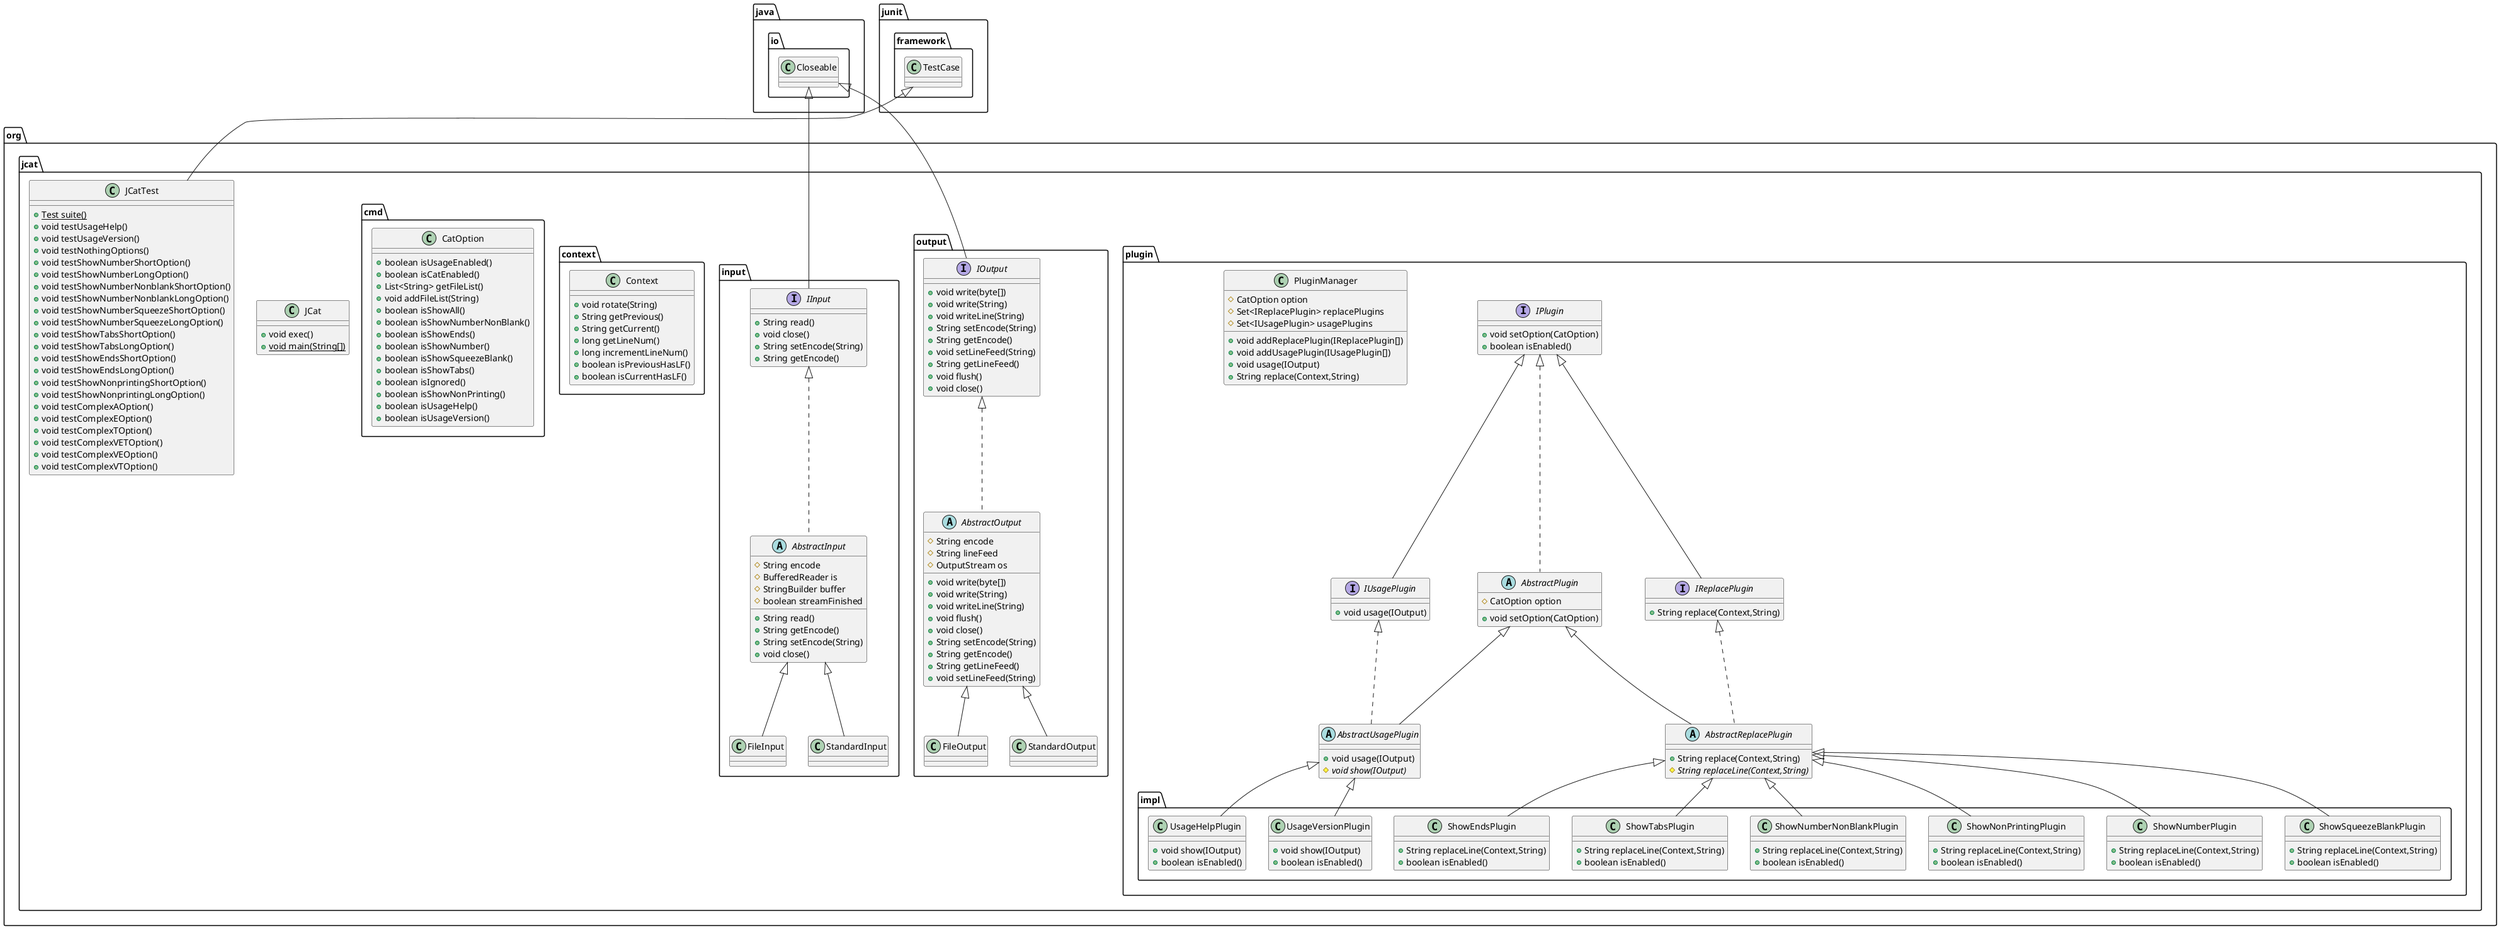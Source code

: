 @startuml
class org.jcat.plugin.impl.ShowNonPrintingPlugin {
+ String replaceLine(Context,String)
+ boolean isEnabled()
}

abstract class org.jcat.output.AbstractOutput {
# String encode
# String lineFeed
# OutputStream os
+ void write(byte[])
+ void write(String)
+ void writeLine(String)
+ void flush()
+ void close()
+ String setEncode(String)
+ String getEncode()
+ String getLineFeed()
+ void setLineFeed(String)
}


class org.jcat.plugin.impl.ShowNumberNonBlankPlugin {
+ String replaceLine(Context,String)
+ boolean isEnabled()
}

class org.jcat.input.FileInput {
}
class org.jcat.context.Context {
+ void rotate(String)
+ String getPrevious()
+ String getCurrent()
+ long getLineNum()
+ long incrementLineNum()
+ boolean isPreviousHasLF()
+ boolean isCurrentHasLF()
}

class org.jcat.plugin.impl.ShowTabsPlugin {
+ String replaceLine(Context,String)
+ boolean isEnabled()
}

interface org.jcat.plugin.IPlugin {
+ void setOption(CatOption)
+ boolean isEnabled()
}

interface org.jcat.plugin.IUsagePlugin {
+ void usage(IOutput)
}

interface org.jcat.input.IInput {
+ String read()
+ void close()
+ String setEncode(String)
+ String getEncode()
}

class org.jcat.plugin.impl.UsageHelpPlugin {
+ void show(IOutput)
+ boolean isEnabled()
}

class org.jcat.output.FileOutput {
}
abstract class org.jcat.plugin.AbstractReplacePlugin {
+ String replace(Context,String)
# {abstract}String replaceLine(Context,String)
}

abstract class org.jcat.input.AbstractInput {
# String encode
# BufferedReader is
# StringBuilder buffer
# boolean streamFinished
+ String read()
+ String getEncode()
+ String setEncode(String)
+ void close()
}


abstract class org.jcat.plugin.AbstractUsagePlugin {
+ void usage(IOutput)
# {abstract}void show(IOutput)
}

class org.jcat.JCat {
+ void exec()
+ {static} void main(String[])
}

class org.jcat.plugin.impl.ShowEndsPlugin {
+ String replaceLine(Context,String)
+ boolean isEnabled()
}

interface org.jcat.plugin.IReplacePlugin {
+ String replace(Context,String)
}

class org.jcat.plugin.impl.ShowSqueezeBlankPlugin {
+ String replaceLine(Context,String)
+ boolean isEnabled()
}

class org.jcat.plugin.PluginManager {
# CatOption option
# Set<IReplacePlugin> replacePlugins
# Set<IUsagePlugin> usagePlugins
+ void addReplacePlugin(IReplacePlugin[])
+ void addUsagePlugin(IUsagePlugin[])
+ void usage(IOutput)
+ String replace(Context,String)
}


class org.jcat.output.StandardOutput {
}
class org.jcat.JCatTest {
+ {static} Test suite()
+ void testUsageHelp()
+ void testUsageVersion()
+ void testNothingOptions()
+ void testShowNumberShortOption()
+ void testShowNumberLongOption()
+ void testShowNumberNonblankShortOption()
+ void testShowNumberNonblankLongOption()
+ void testShowNumberSqueezeShortOption()
+ void testShowNumberSqueezeLongOption()
+ void testShowTabsShortOption()
+ void testShowTabsLongOption()
+ void testShowEndsShortOption()
+ void testShowEndsLongOption()
+ void testShowNonprintingShortOption()
+ void testShowNonprintingLongOption()
+ void testComplexAOption()
+ void testComplexEOption()
+ void testComplexTOption()
+ void testComplexVETOption()
+ void testComplexVEOption()
+ void testComplexVTOption()
}

class org.jcat.cmd.CatOption {
+ boolean isUsageEnabled()
+ boolean isCatEnabled()
+ List<String> getFileList()
+ void addFileList(String)
+ boolean isShowAll()
+ boolean isShowNumberNonBlank()
+ boolean isShowEnds()
+ boolean isShowNumber()
+ boolean isShowSqueezeBlank()
+ boolean isShowTabs()
+ boolean isIgnored()
+ boolean isShowNonPrinting()
+ boolean isUsageHelp()
+ boolean isUsageVersion()
}

class org.jcat.plugin.impl.ShowNumberPlugin {
+ String replaceLine(Context,String)
+ boolean isEnabled()
}

interface org.jcat.output.IOutput {
+ void write(byte[])
+ void write(String)
+ void writeLine(String)
+ String setEncode(String)
+ String getEncode()
+ void setLineFeed(String)
+ String getLineFeed()
+ void flush()
+ void close()
}

abstract class org.jcat.plugin.AbstractPlugin {
# CatOption option
+ void setOption(CatOption)
}


class org.jcat.plugin.impl.UsageVersionPlugin {
+ void show(IOutput)
+ boolean isEnabled()
}

class org.jcat.input.StandardInput {
}


org.jcat.plugin.AbstractReplacePlugin <|-- org.jcat.plugin.impl.ShowNonPrintingPlugin
org.jcat.output.IOutput <|.. org.jcat.output.AbstractOutput
org.jcat.plugin.AbstractReplacePlugin <|-- org.jcat.plugin.impl.ShowNumberNonBlankPlugin
org.jcat.input.AbstractInput <|-- org.jcat.input.FileInput
org.jcat.plugin.AbstractReplacePlugin <|-- org.jcat.plugin.impl.ShowTabsPlugin
org.jcat.plugin.IPlugin <|-- org.jcat.plugin.IUsagePlugin
java.io.Closeable <|-- org.jcat.input.IInput
org.jcat.plugin.AbstractUsagePlugin <|-- org.jcat.plugin.impl.UsageHelpPlugin
org.jcat.output.AbstractOutput <|-- org.jcat.output.FileOutput
org.jcat.plugin.IReplacePlugin <|.. org.jcat.plugin.AbstractReplacePlugin
org.jcat.plugin.AbstractPlugin <|-- org.jcat.plugin.AbstractReplacePlugin
org.jcat.input.IInput <|.. org.jcat.input.AbstractInput
org.jcat.plugin.IUsagePlugin <|.. org.jcat.plugin.AbstractUsagePlugin
org.jcat.plugin.AbstractPlugin <|-- org.jcat.plugin.AbstractUsagePlugin
org.jcat.plugin.AbstractReplacePlugin <|-- org.jcat.plugin.impl.ShowEndsPlugin
org.jcat.plugin.IPlugin <|-- org.jcat.plugin.IReplacePlugin
org.jcat.plugin.AbstractReplacePlugin <|-- org.jcat.plugin.impl.ShowSqueezeBlankPlugin
org.jcat.output.AbstractOutput <|-- org.jcat.output.StandardOutput
junit.framework.TestCase <|-- org.jcat.JCatTest
org.jcat.plugin.AbstractReplacePlugin <|-- org.jcat.plugin.impl.ShowNumberPlugin
java.io.Closeable <|-- org.jcat.output.IOutput
org.jcat.plugin.IPlugin <|.. org.jcat.plugin.AbstractPlugin
org.jcat.plugin.AbstractUsagePlugin <|-- org.jcat.plugin.impl.UsageVersionPlugin
org.jcat.input.AbstractInput <|-- org.jcat.input.StandardInput
@enduml